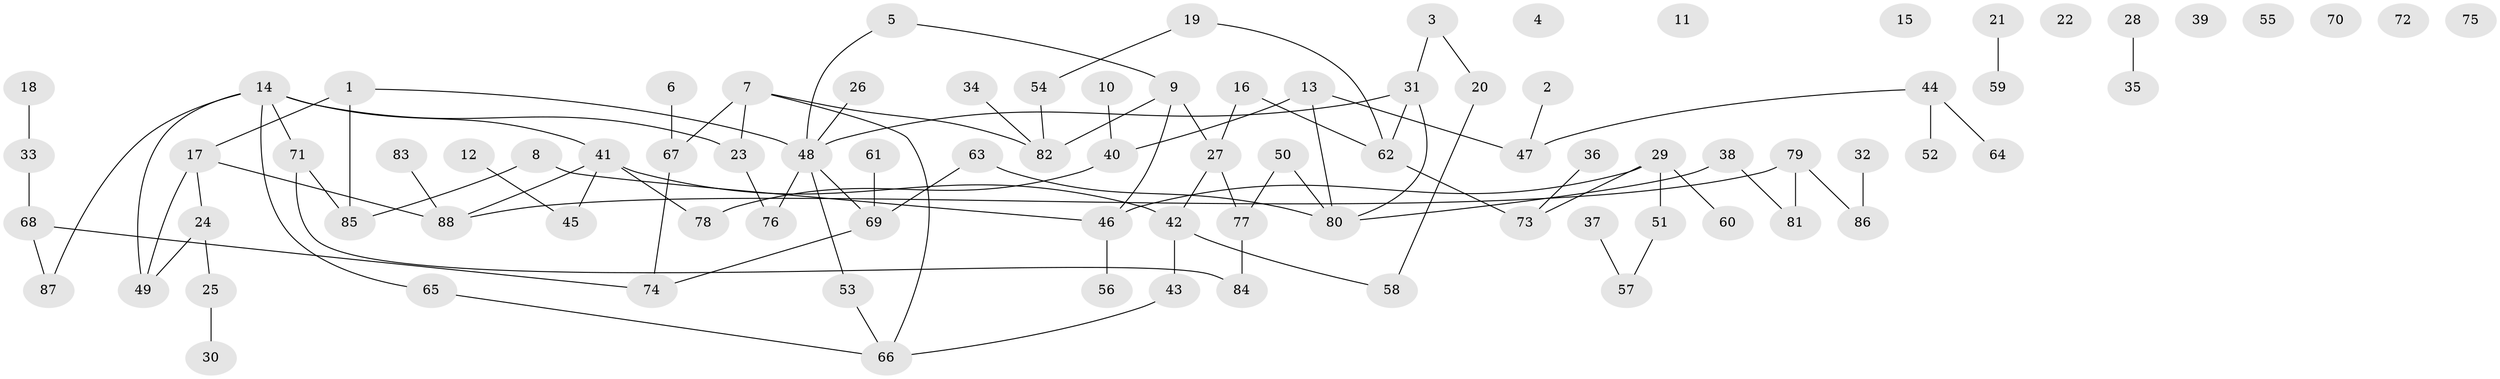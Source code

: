 // coarse degree distribution, {3: 0.11290322580645161, 2: 0.25806451612903225, 0: 0.16129032258064516, 1: 0.22580645161290322, 6: 0.03225806451612903, 4: 0.12903225806451613, 5: 0.04838709677419355, 7: 0.03225806451612903}
// Generated by graph-tools (version 1.1) at 2025/23/03/03/25 07:23:24]
// undirected, 88 vertices, 97 edges
graph export_dot {
graph [start="1"]
  node [color=gray90,style=filled];
  1;
  2;
  3;
  4;
  5;
  6;
  7;
  8;
  9;
  10;
  11;
  12;
  13;
  14;
  15;
  16;
  17;
  18;
  19;
  20;
  21;
  22;
  23;
  24;
  25;
  26;
  27;
  28;
  29;
  30;
  31;
  32;
  33;
  34;
  35;
  36;
  37;
  38;
  39;
  40;
  41;
  42;
  43;
  44;
  45;
  46;
  47;
  48;
  49;
  50;
  51;
  52;
  53;
  54;
  55;
  56;
  57;
  58;
  59;
  60;
  61;
  62;
  63;
  64;
  65;
  66;
  67;
  68;
  69;
  70;
  71;
  72;
  73;
  74;
  75;
  76;
  77;
  78;
  79;
  80;
  81;
  82;
  83;
  84;
  85;
  86;
  87;
  88;
  1 -- 17;
  1 -- 48;
  1 -- 85;
  2 -- 47;
  3 -- 20;
  3 -- 31;
  5 -- 9;
  5 -- 48;
  6 -- 67;
  7 -- 23;
  7 -- 66;
  7 -- 67;
  7 -- 82;
  8 -- 46;
  8 -- 85;
  9 -- 27;
  9 -- 46;
  9 -- 82;
  10 -- 40;
  12 -- 45;
  13 -- 40;
  13 -- 47;
  13 -- 80;
  14 -- 23;
  14 -- 41;
  14 -- 49;
  14 -- 65;
  14 -- 71;
  14 -- 87;
  16 -- 27;
  16 -- 62;
  17 -- 24;
  17 -- 49;
  17 -- 88;
  18 -- 33;
  19 -- 54;
  19 -- 62;
  20 -- 58;
  21 -- 59;
  23 -- 76;
  24 -- 25;
  24 -- 49;
  25 -- 30;
  26 -- 48;
  27 -- 42;
  27 -- 77;
  28 -- 35;
  29 -- 46;
  29 -- 51;
  29 -- 60;
  29 -- 73;
  31 -- 48;
  31 -- 62;
  31 -- 80;
  32 -- 86;
  33 -- 68;
  34 -- 82;
  36 -- 73;
  37 -- 57;
  38 -- 80;
  38 -- 81;
  40 -- 78;
  41 -- 42;
  41 -- 45;
  41 -- 78;
  41 -- 88;
  42 -- 43;
  42 -- 58;
  43 -- 66;
  44 -- 47;
  44 -- 52;
  44 -- 64;
  46 -- 56;
  48 -- 53;
  48 -- 69;
  48 -- 76;
  50 -- 77;
  50 -- 80;
  51 -- 57;
  53 -- 66;
  54 -- 82;
  61 -- 69;
  62 -- 73;
  63 -- 69;
  63 -- 80;
  65 -- 66;
  67 -- 74;
  68 -- 74;
  68 -- 87;
  69 -- 74;
  71 -- 84;
  71 -- 85;
  77 -- 84;
  79 -- 81;
  79 -- 86;
  79 -- 88;
  83 -- 88;
}
